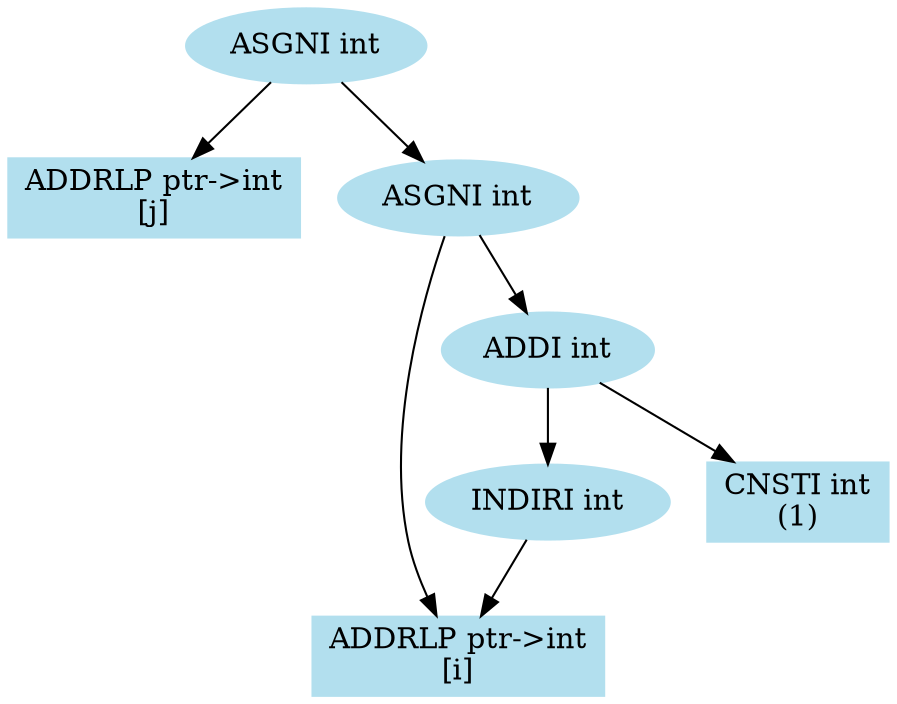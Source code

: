 ////////////////////////////////////////////////////////////////////////////////
// Generate the dot file for drawing semantic structure of statements

// File name: test.c
// Line number: 12
////////////////////////////////////////////////////////////////////////////////

digraph semantic_dag  {
    node [color=lightblue2, style=filled];

    v1 [label="ASGNI int"];
    v2 [label="ADDRLP ptr->int\n\[j\]", shape=box];
    v3 [label="ASGNI int"];
    v1 -> v2;
    v1 -> v3;

    v4 [label="ADDRLP ptr->int\n\[i\]", shape=box];
    v5 [label="ADDI int"];
    v3 -> v4;
    v3 -> v5;

    v6 [label="INDIRI int"];
    v7 [label="CNSTI int\n\(1\)", shape=box];
    v5 -> v6;
    v5 -> v7;

    v6 -> v4;

}
